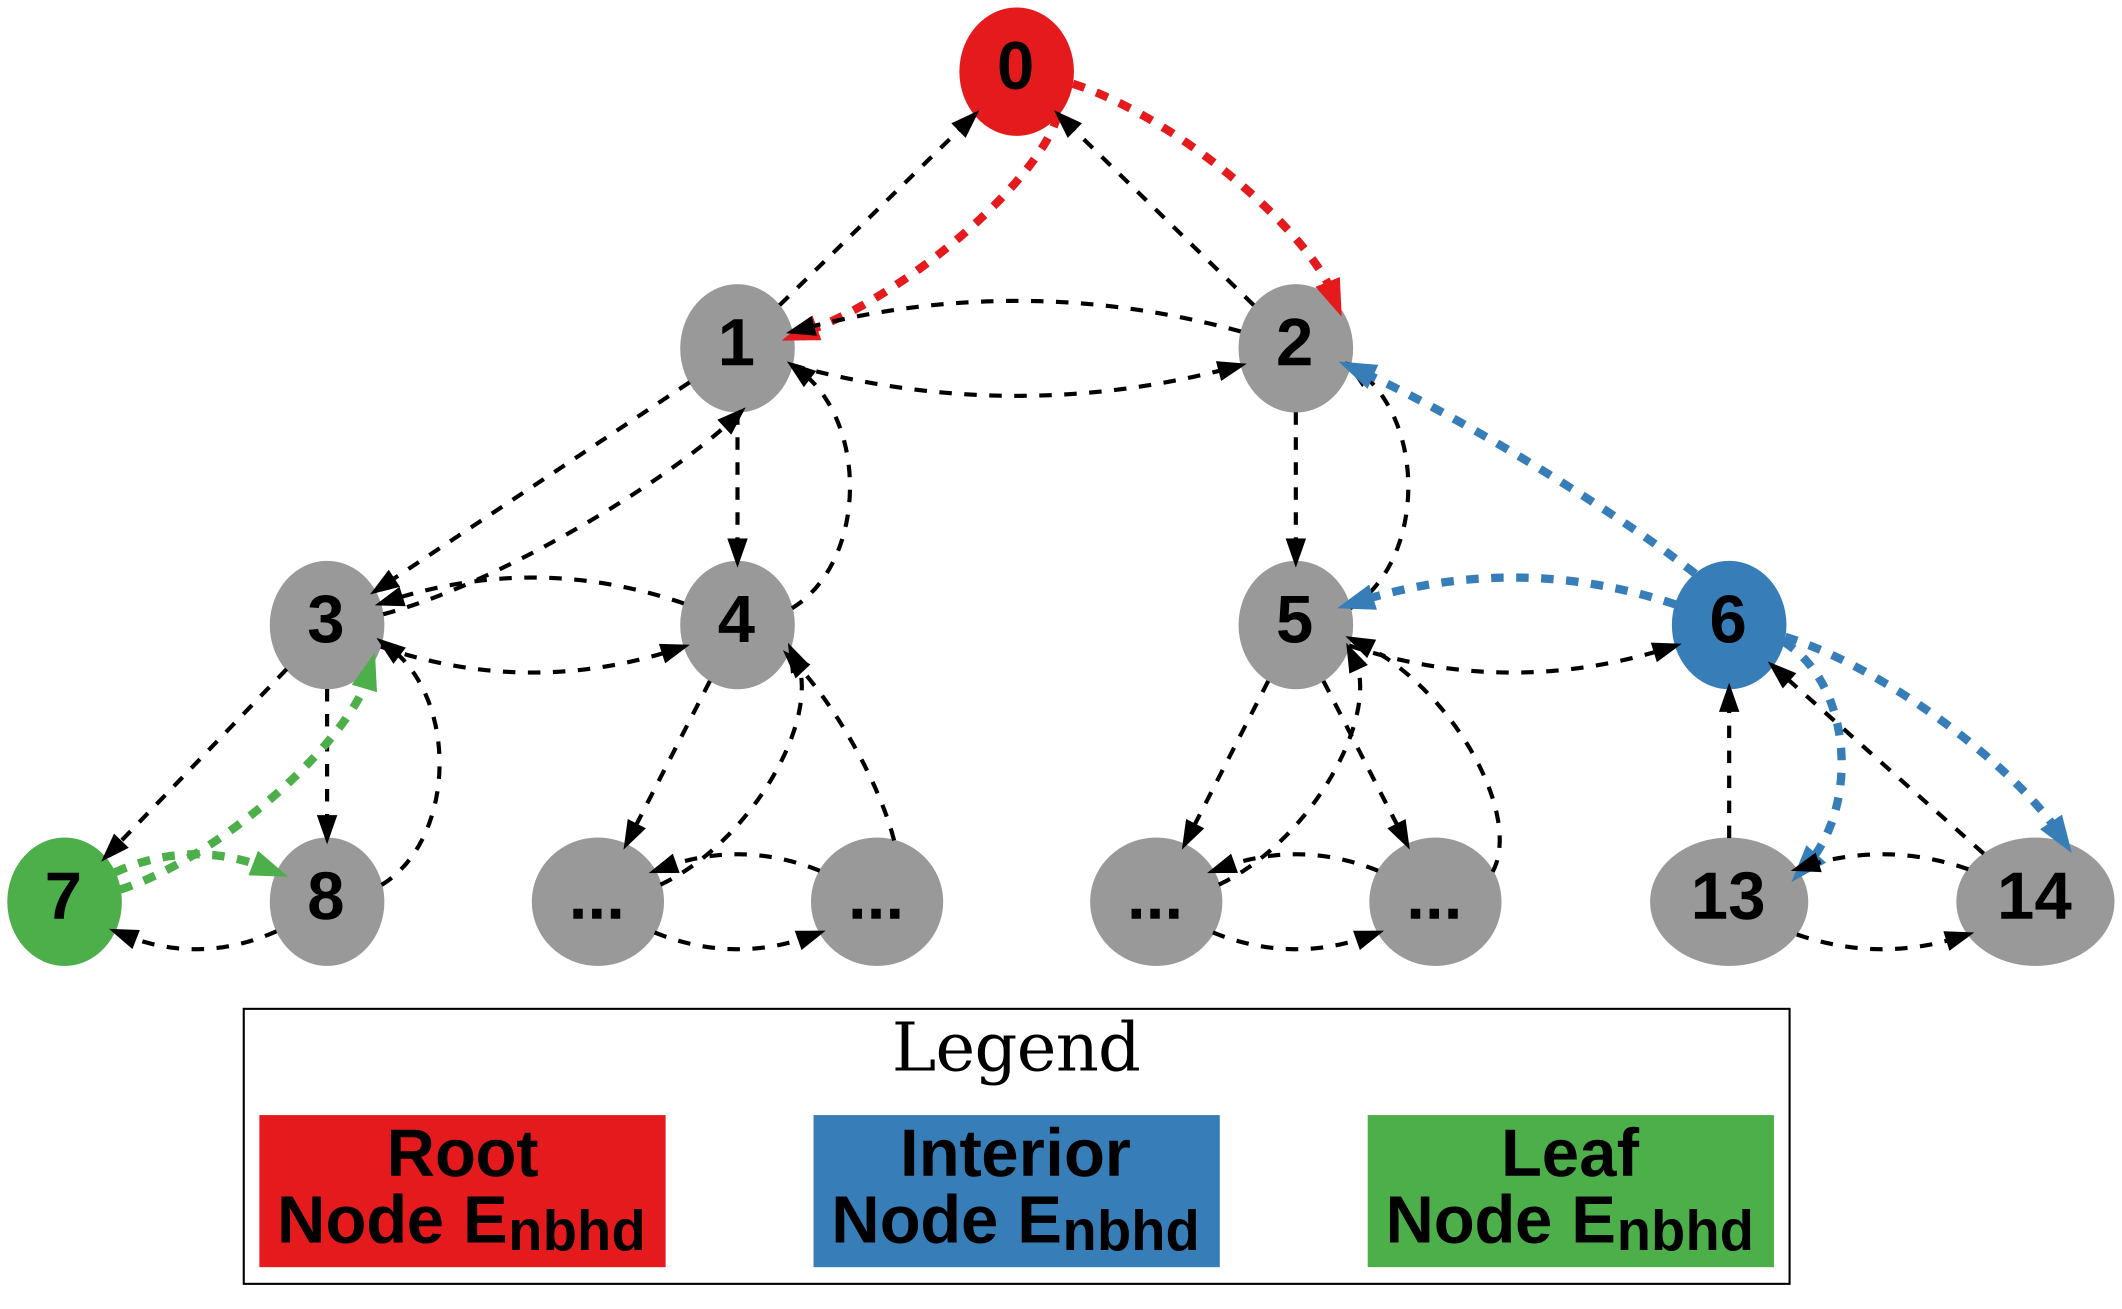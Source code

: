 digraph tdgraph {
        node [style=filled,fontsize=32,fontname="arial bold",colorscheme=set19];
        graph [ordering="out", nodesep=1.0, ranksep=1.0,rankdir=TB,newrank=true];
        edge[penwidth=4,colorscheme=set19]
        {
                rank = 0;
                rankdir=LR;

                "0" [label="0",color=1];
        }
        {
                rank=1;
                rankdir=LR;

                "1" [label="1",color=9];
                "2" [label="2",color=9];
        }
        {
                rank=2;
                rankdir=LR;

                "3" [label="3",color=9];
                "4" [label="4",color=9];
                "5" [label="5",color=9];
                "6" [label="6", color=2];
        }
        {
                rank=3;
                rankdir=LR;

                "7" [label="7",color=3];
                "8" [label="8",color=9];
                "9" [label="...",color=9];
                "10" [label="...",color=9];
                "11" [label="...",color=9];
                "12" [label="...",color=9];
                "13" [label="13",color=9];
                "14" [label="14",color=9];
        }
                {
                rank=4
                subgraph cluster1 {

                        label = "Legend";
                        fontsize=32;
                        nodesep=1.0
                        d0 [label=<Root<br></br>Node &Epsilon;<SUB>nbhd</SUB>>,
                            color=1,
                            shape=record];
                        d1 [label=<Interior<br></br>Node &Epsilon;<SUB>nbhd</SUB>>,
                            color=2,
                            shape=record];
                        d2 [label=<Leaf<br></br>Node &Epsilon;<SUB>nbhd</SUB>>,
                            color=3,
                            shape=record];
                        {rank=same d0, d1, d2}

                  }

        }


        // Decomposition edges
        "0" -> "1" [style=invis];
        "0" -> "2" [style=invis];

        "1" -> "3"[style=invis];
        "1" -> "4"[style=invis];
        "2" -> "5"[style=invis];
        "2" -> "6"[style=invis];

        "3" -> "7"[style=invis];
        "3" -> "8"[style=invis];
        "4" -> "9"[style=invis];
        "4" -> "10"[style=invis];
        "5" -> "11"[style=invis];
        "5" -> "12"[style=invis];
        "6" -> "13"[style=invis];
        "6" -> "14"[style=invis];

        // Force legend underneath graph
        "8" -> d0[style=invis]
        "9" -> d0[style=invis]
        "10" -> d1[style=invis]
        "11" -> d1[style=invis]
        "12" -> d2[style=invis]
        "13" -> d2[style=invis]

        // reachability edges
        edge[penwidth=2]
        "1" -> "0" [style=dashed,constraint=false]
        "1" -> "2" [style=dashed,constraint=false]
        "1" -> "3" [style=dashed,constraint=false]
        "1" -> "4" [style=dashed,constraint=false]

        "2" -> "0" [style=dashed,constraint=false]
        "2" -> "1" [style=dashed,constraint=false]
        "2" -> "5" [style=dashed,constraint=false]

        "3" -> "1" [style=dashed,constraint=false]
        "3" -> "4" [style=dashed,constraint=false]
        "3" -> "7" [style=dashed,constraint=false]
        "3" -> "8" [style=dashed,constraint=false]

        "4" -> "1" [style=dashed,constraint=false]
        "4" -> "3" [style=dashed,constraint=false]
        "4" -> "9" [style=dashed,constraint=false]

        "5" -> "2" [style=dashed,constraint=false]
        "5" -> "6" [style=dashed,constraint=false]
        "5" -> "11" [style=dashed,constraint=false]
        "5" -> "12" [style=dashed,constraint=false]

        "8" -> "3" [style=dashed,constraint=false]
        "8" -> "7" [style=dashed,constraint=false]

        "9" -> "4" [style=dashed,constraint=false]
        "9" -> "10" [style=dashed,constraint=false]

        "10" -> "4" [style=dashed,constraint=false]
        "10" -> "9" [style=dashed,constraint=false]

        "11" -> "5" [style=dashed,constraint=false]
        "11" -> "12" [style=dashed,constraint=false]

        "12" -> "5" [style=dashed,constraint=false]
        "12" -> "11" [style=dashed,constraint=false]

        "13" -> "6" [style=dashed,constraint=false]
        "13" -> "14" [style=dashed,constraint=false]

        "14" -> "6" [style=dashed,constraint=false]
        "14" -> "13" [style=dashed,constraint=false]

        edge[penwidth=4]
        // Accessibility edges: root node
        "0" -> "1" [color=1,constraint=false,style=dashed,penwidth=4.0]
        "0" -> "2" [color=1,constraint=false,style=dashed,penwidth=4.0]

        // Accessibility edges: leaf nodes
        "7" -> "3" [color=3,constraint=false,style=dashed, penwidth=4.0]
        "7" -> "8" [color=3,constraint=false,style=dashed,penwidth=4.0]

        // Accessibility edges: interior nodes
        "6" -> "2" [color=2, constraint=false,style=dashed,penwidth=4.0]
        "6" -> "5" [color=2, constraint=false,style=dashed,penwidth=4.0]
        "6" -> "13" [color=2, constraint=false,style=dashed,penwidth=4.0]
        "6" -> "14" [color=2, constraint=false,style=dashed,penwidth=4.0]
        }
